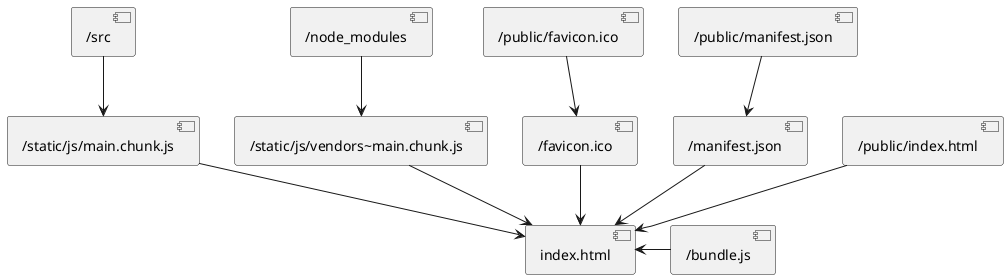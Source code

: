 @startuml
[/src] --> [/static/js/main.chunk.js]
[/node_modules] --> [/static/js/vendors~main.chunk.js]
[/public/favicon.ico] --> [/favicon.ico]
[/public/manifest.json] --> [/manifest.json]
[/manifest.json] --> [index.html]
[/public/index.html] --> [index.html]
[/favicon.ico] --> [index.html]
[/static/js/main.chunk.js] --> [index.html]
[/static/js/vendors~main.chunk.js] --> [index.html]
[/bundle.js] -l-> [index.html]
@enduml